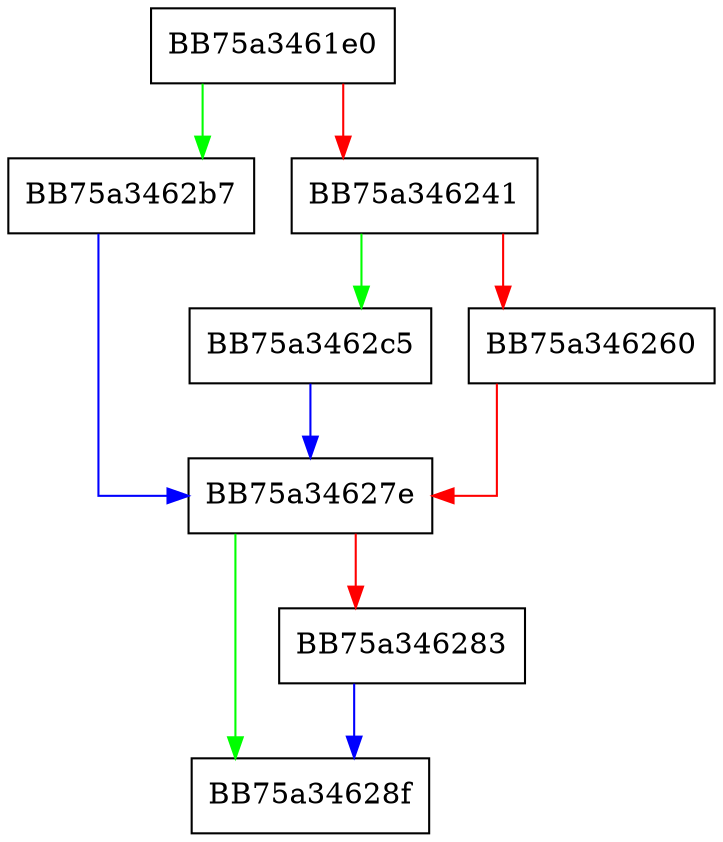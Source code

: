 digraph KERNEL32_DLL_GetModuleHandleA {
  node [shape="box"];
  graph [splines=ortho];
  BB75a3461e0 -> BB75a3462b7 [color="green"];
  BB75a3461e0 -> BB75a346241 [color="red"];
  BB75a346241 -> BB75a3462c5 [color="green"];
  BB75a346241 -> BB75a346260 [color="red"];
  BB75a346260 -> BB75a34627e [color="red"];
  BB75a34627e -> BB75a34628f [color="green"];
  BB75a34627e -> BB75a346283 [color="red"];
  BB75a346283 -> BB75a34628f [color="blue"];
  BB75a3462b7 -> BB75a34627e [color="blue"];
  BB75a3462c5 -> BB75a34627e [color="blue"];
}